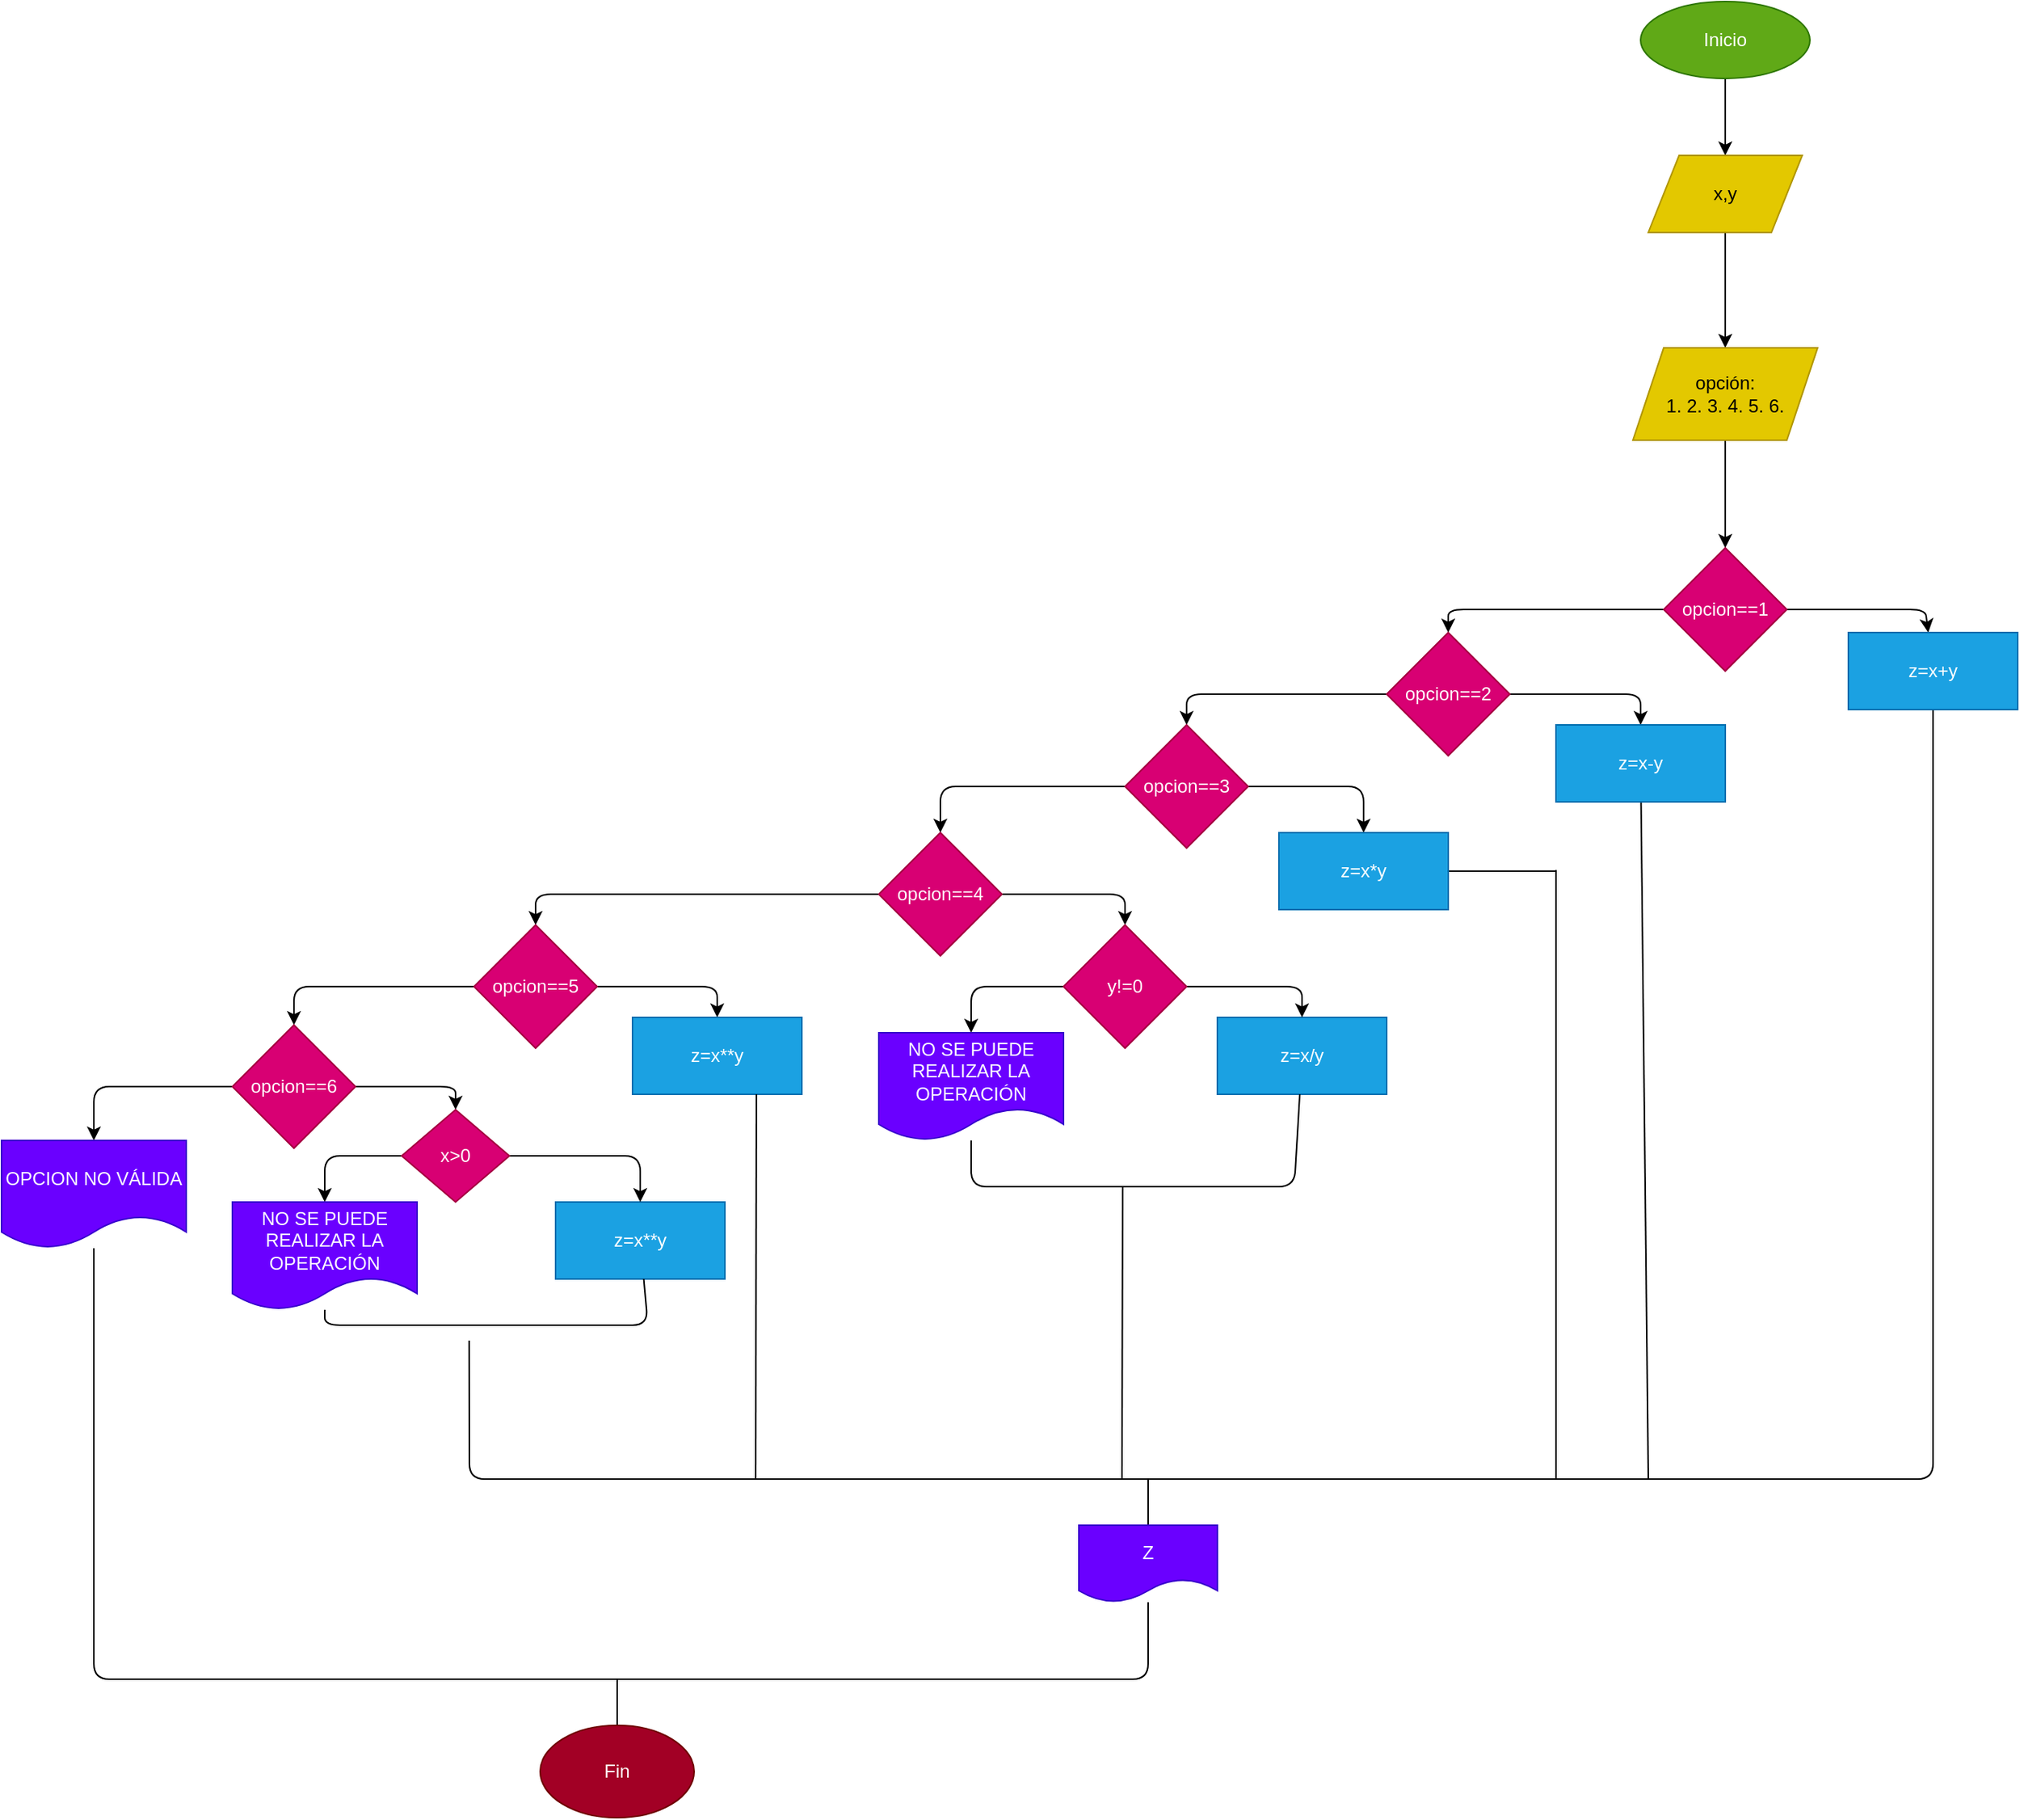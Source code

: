 <mxfile>
    <diagram id="HI9yqj2q3TtjOQRDOTgp" name="Página-1">
        <mxGraphModel dx="1767" dy="682" grid="1" gridSize="10" guides="1" tooltips="1" connect="1" arrows="1" fold="1" page="1" pageScale="1" pageWidth="827" pageHeight="1169" math="0" shadow="0">
            <root>
                <mxCell id="0"/>
                <mxCell id="1" parent="0"/>
                <mxCell id="4" value="" style="edgeStyle=none;html=1;" edge="1" parent="1" source="2" target="3">
                    <mxGeometry relative="1" as="geometry"/>
                </mxCell>
                <mxCell id="2" value="Inicio" style="ellipse;whiteSpace=wrap;html=1;fillColor=#60a917;fontColor=#ffffff;strokeColor=#2D7600;" vertex="1" parent="1">
                    <mxGeometry x="345" y="80" width="110" height="50" as="geometry"/>
                </mxCell>
                <mxCell id="6" value="" style="edgeStyle=none;html=1;" edge="1" parent="1" source="3" target="5">
                    <mxGeometry relative="1" as="geometry"/>
                </mxCell>
                <mxCell id="3" value="x,y" style="shape=parallelogram;perimeter=parallelogramPerimeter;whiteSpace=wrap;html=1;fixedSize=1;fillColor=#e3c800;strokeColor=#B09500;fontColor=#000000;" vertex="1" parent="1">
                    <mxGeometry x="350" y="180" width="100" height="50" as="geometry"/>
                </mxCell>
                <mxCell id="8" value="" style="edgeStyle=none;html=1;" edge="1" parent="1" source="5" target="7">
                    <mxGeometry relative="1" as="geometry"/>
                </mxCell>
                <mxCell id="5" value="opción:&lt;br&gt;1. 2. 3. 4. 5. 6." style="shape=parallelogram;perimeter=parallelogramPerimeter;whiteSpace=wrap;html=1;fixedSize=1;fillColor=#e3c800;strokeColor=#B09500;fontColor=#000000;" vertex="1" parent="1">
                    <mxGeometry x="340" y="305" width="120" height="60" as="geometry"/>
                </mxCell>
                <mxCell id="13" style="edgeStyle=none;html=1;fontColor=none;" edge="1" parent="1" source="7" target="12">
                    <mxGeometry relative="1" as="geometry">
                        <Array as="points">
                            <mxPoint x="530" y="475"/>
                        </Array>
                    </mxGeometry>
                </mxCell>
                <mxCell id="17" style="edgeStyle=none;html=1;fontColor=none;" edge="1" parent="1" source="7" target="16">
                    <mxGeometry relative="1" as="geometry">
                        <Array as="points">
                            <mxPoint x="220" y="475"/>
                        </Array>
                    </mxGeometry>
                </mxCell>
                <mxCell id="7" value="opcion==1" style="rhombus;whiteSpace=wrap;html=1;fillColor=#d80073;strokeColor=#A50040;fontColor=#ffffff;" vertex="1" parent="1">
                    <mxGeometry x="360" y="435" width="80" height="80" as="geometry"/>
                </mxCell>
                <mxCell id="55" style="edgeStyle=none;html=1;fontColor=none;endArrow=none;endFill=0;" edge="1" parent="1" source="12">
                    <mxGeometry relative="1" as="geometry">
                        <mxPoint x="-416.154" y="950.0" as="targetPoint"/>
                        <Array as="points">
                            <mxPoint x="535" y="1040"/>
                            <mxPoint x="60" y="1040"/>
                            <mxPoint x="-416" y="1040"/>
                        </Array>
                    </mxGeometry>
                </mxCell>
                <mxCell id="12" value="z=x+y" style="whiteSpace=wrap;html=1;labelBackgroundColor=none;fontColor=#ffffff;fillColor=#1ba1e2;strokeColor=#006EAF;" vertex="1" parent="1">
                    <mxGeometry x="480" y="490" width="110" height="50" as="geometry"/>
                </mxCell>
                <mxCell id="20" style="edgeStyle=none;html=1;fontColor=none;" edge="1" parent="1" source="16" target="18">
                    <mxGeometry relative="1" as="geometry">
                        <Array as="points">
                            <mxPoint x="345" y="530"/>
                        </Array>
                    </mxGeometry>
                </mxCell>
                <mxCell id="23" style="edgeStyle=none;html=1;fontColor=none;" edge="1" parent="1" source="16" target="21">
                    <mxGeometry relative="1" as="geometry">
                        <Array as="points">
                            <mxPoint x="50" y="530"/>
                        </Array>
                    </mxGeometry>
                </mxCell>
                <mxCell id="16" value="opcion==2" style="rhombus;whiteSpace=wrap;html=1;fillColor=#d80073;strokeColor=#A50040;fontColor=#ffffff;" vertex="1" parent="1">
                    <mxGeometry x="180" y="490" width="80" height="80" as="geometry"/>
                </mxCell>
                <mxCell id="56" style="edgeStyle=none;html=1;fontColor=none;endArrow=none;endFill=0;" edge="1" parent="1" source="18">
                    <mxGeometry relative="1" as="geometry">
                        <mxPoint x="350" y="1040.0" as="targetPoint"/>
                    </mxGeometry>
                </mxCell>
                <mxCell id="18" value="z=x-y" style="whiteSpace=wrap;html=1;labelBackgroundColor=none;fontColor=#ffffff;fillColor=#1ba1e2;strokeColor=#006EAF;" vertex="1" parent="1">
                    <mxGeometry x="290" y="550" width="110" height="50" as="geometry"/>
                </mxCell>
                <mxCell id="25" style="edgeStyle=none;html=1;fontColor=none;" edge="1" parent="1" source="21" target="22">
                    <mxGeometry relative="1" as="geometry">
                        <Array as="points">
                            <mxPoint x="165" y="590"/>
                        </Array>
                    </mxGeometry>
                </mxCell>
                <mxCell id="29" style="edgeStyle=none;html=1;fontColor=none;" edge="1" parent="1" source="21" target="26">
                    <mxGeometry relative="1" as="geometry">
                        <Array as="points">
                            <mxPoint x="-110" y="590"/>
                        </Array>
                    </mxGeometry>
                </mxCell>
                <mxCell id="21" value="opcion==3" style="rhombus;whiteSpace=wrap;html=1;fillColor=#d80073;strokeColor=#A50040;fontColor=#ffffff;" vertex="1" parent="1">
                    <mxGeometry x="10" y="550" width="80" height="80" as="geometry"/>
                </mxCell>
                <mxCell id="58" style="edgeStyle=none;html=1;fontColor=none;endArrow=none;endFill=0;" edge="1" parent="1" source="22">
                    <mxGeometry relative="1" as="geometry">
                        <mxPoint x="290" y="645" as="targetPoint"/>
                    </mxGeometry>
                </mxCell>
                <mxCell id="22" value="z=x*y" style="whiteSpace=wrap;html=1;labelBackgroundColor=none;fontColor=#ffffff;fillColor=#1ba1e2;strokeColor=#006EAF;" vertex="1" parent="1">
                    <mxGeometry x="110" y="620" width="110" height="50" as="geometry"/>
                </mxCell>
                <mxCell id="30" style="edgeStyle=none;html=1;fontColor=none;" edge="1" parent="1" source="26" target="28">
                    <mxGeometry relative="1" as="geometry">
                        <Array as="points">
                            <mxPoint x="10" y="660"/>
                        </Array>
                    </mxGeometry>
                </mxCell>
                <mxCell id="37" style="edgeStyle=none;html=1;fontColor=none;" edge="1" parent="1" source="26" target="35">
                    <mxGeometry relative="1" as="geometry">
                        <Array as="points">
                            <mxPoint x="-373" y="660"/>
                        </Array>
                    </mxGeometry>
                </mxCell>
                <mxCell id="26" value="opcion==4" style="rhombus;whiteSpace=wrap;html=1;fillColor=#d80073;strokeColor=#A50040;fontColor=#ffffff;" vertex="1" parent="1">
                    <mxGeometry x="-150" y="620" width="80" height="80" as="geometry"/>
                </mxCell>
                <mxCell id="27" value="z=x/y" style="whiteSpace=wrap;html=1;labelBackgroundColor=none;fontColor=#ffffff;fillColor=#1ba1e2;strokeColor=#006EAF;" vertex="1" parent="1">
                    <mxGeometry x="70" y="740" width="110" height="50" as="geometry"/>
                </mxCell>
                <mxCell id="31" style="edgeStyle=none;html=1;fontColor=none;" edge="1" parent="1" source="28" target="27">
                    <mxGeometry relative="1" as="geometry">
                        <Array as="points">
                            <mxPoint x="125" y="720"/>
                        </Array>
                    </mxGeometry>
                </mxCell>
                <mxCell id="34" style="edgeStyle=none;html=1;fontColor=none;" edge="1" parent="1" source="28" target="32">
                    <mxGeometry relative="1" as="geometry">
                        <Array as="points">
                            <mxPoint x="-90" y="720"/>
                        </Array>
                    </mxGeometry>
                </mxCell>
                <mxCell id="28" value="y!=0" style="rhombus;whiteSpace=wrap;html=1;fillColor=#d80073;strokeColor=#A50040;fontColor=#ffffff;" vertex="1" parent="1">
                    <mxGeometry x="-30" y="680" width="80" height="80" as="geometry"/>
                </mxCell>
                <mxCell id="54" style="edgeStyle=none;html=1;fontColor=none;endArrow=none;endFill=0;" edge="1" parent="1" source="32" target="27">
                    <mxGeometry relative="1" as="geometry">
                        <Array as="points">
                            <mxPoint x="-90" y="850"/>
                            <mxPoint x="120" y="850"/>
                        </Array>
                    </mxGeometry>
                </mxCell>
                <mxCell id="32" value="NO SE PUEDE REALIZAR LA OPERACIÓN" style="shape=document;whiteSpace=wrap;html=1;boundedLbl=1;labelBackgroundColor=none;fontColor=#ffffff;fillColor=#6a00ff;strokeColor=#3700CC;" vertex="1" parent="1">
                    <mxGeometry x="-150" y="750" width="120" height="70" as="geometry"/>
                </mxCell>
                <mxCell id="38" style="edgeStyle=none;html=1;fontColor=none;" edge="1" parent="1" source="35" target="36">
                    <mxGeometry relative="1" as="geometry">
                        <Array as="points">
                            <mxPoint x="-255" y="720"/>
                        </Array>
                    </mxGeometry>
                </mxCell>
                <mxCell id="41" style="edgeStyle=none;html=1;fontColor=none;" edge="1" parent="1" source="35" target="39">
                    <mxGeometry relative="1" as="geometry">
                        <Array as="points">
                            <mxPoint x="-530" y="720"/>
                        </Array>
                    </mxGeometry>
                </mxCell>
                <mxCell id="35" value="opcion==5" style="rhombus;whiteSpace=wrap;html=1;fillColor=#d80073;strokeColor=#A50040;fontColor=#ffffff;" vertex="1" parent="1">
                    <mxGeometry x="-413" y="680" width="80" height="80" as="geometry"/>
                </mxCell>
                <mxCell id="36" value="z=x**y" style="whiteSpace=wrap;html=1;labelBackgroundColor=none;fontColor=#ffffff;fillColor=#1ba1e2;strokeColor=#006EAF;" vertex="1" parent="1">
                    <mxGeometry x="-310" y="740" width="110" height="50" as="geometry"/>
                </mxCell>
                <mxCell id="44" style="edgeStyle=none;html=1;fontColor=none;" edge="1" parent="1" source="39" target="43">
                    <mxGeometry relative="1" as="geometry">
                        <Array as="points">
                            <mxPoint x="-425" y="785"/>
                        </Array>
                    </mxGeometry>
                </mxCell>
                <mxCell id="50" style="edgeStyle=none;html=1;fontColor=none;" edge="1" parent="1" source="39" target="49">
                    <mxGeometry relative="1" as="geometry">
                        <Array as="points">
                            <mxPoint x="-660" y="785"/>
                        </Array>
                    </mxGeometry>
                </mxCell>
                <mxCell id="39" value="opcion==6" style="rhombus;whiteSpace=wrap;html=1;fillColor=#d80073;strokeColor=#A50040;fontColor=#ffffff;" vertex="1" parent="1">
                    <mxGeometry x="-570" y="745" width="80" height="80" as="geometry"/>
                </mxCell>
                <mxCell id="42" value="z=x**y" style="whiteSpace=wrap;html=1;labelBackgroundColor=none;fontColor=#ffffff;fillColor=#1ba1e2;strokeColor=#006EAF;" vertex="1" parent="1">
                    <mxGeometry x="-360" y="860" width="110" height="50" as="geometry"/>
                </mxCell>
                <mxCell id="45" style="edgeStyle=none;html=1;fontColor=none;" edge="1" parent="1" source="43" target="42">
                    <mxGeometry relative="1" as="geometry">
                        <Array as="points">
                            <mxPoint x="-305" y="830"/>
                        </Array>
                    </mxGeometry>
                </mxCell>
                <mxCell id="47" style="edgeStyle=none;html=1;fontColor=none;" edge="1" parent="1" source="43" target="46">
                    <mxGeometry relative="1" as="geometry">
                        <Array as="points">
                            <mxPoint x="-510" y="830"/>
                        </Array>
                    </mxGeometry>
                </mxCell>
                <mxCell id="43" value="x&amp;gt;0" style="rhombus;whiteSpace=wrap;html=1;fillColor=#d80073;strokeColor=#A50040;fontColor=#ffffff;" vertex="1" parent="1">
                    <mxGeometry x="-460" y="800" width="70" height="60" as="geometry"/>
                </mxCell>
                <mxCell id="53" style="edgeStyle=none;html=1;fontColor=none;endArrow=none;endFill=0;" edge="1" parent="1" source="46" target="42">
                    <mxGeometry relative="1" as="geometry">
                        <Array as="points">
                            <mxPoint x="-510" y="940"/>
                            <mxPoint x="-390" y="940"/>
                            <mxPoint x="-300" y="940"/>
                        </Array>
                    </mxGeometry>
                </mxCell>
                <mxCell id="46" value="NO SE PUEDE REALIZAR LA OPERACIÓN" style="shape=document;whiteSpace=wrap;html=1;boundedLbl=1;labelBackgroundColor=none;fontColor=#ffffff;fillColor=#6a00ff;strokeColor=#3700CC;" vertex="1" parent="1">
                    <mxGeometry x="-570" y="860" width="120" height="70" as="geometry"/>
                </mxCell>
                <mxCell id="65" style="edgeStyle=none;html=1;fontColor=none;endArrow=none;endFill=0;" edge="1" parent="1" source="49" target="62">
                    <mxGeometry relative="1" as="geometry">
                        <Array as="points">
                            <mxPoint x="-660" y="1170"/>
                            <mxPoint x="-310" y="1170"/>
                            <mxPoint x="25" y="1170"/>
                        </Array>
                    </mxGeometry>
                </mxCell>
                <mxCell id="49" value="OPCION NO VÁLIDA" style="shape=document;whiteSpace=wrap;html=1;boundedLbl=1;labelBackgroundColor=none;fontColor=#ffffff;fillColor=#6a00ff;strokeColor=#3700CC;" vertex="1" parent="1">
                    <mxGeometry x="-720" y="820" width="120" height="70" as="geometry"/>
                </mxCell>
                <mxCell id="59" style="edgeStyle=none;html=1;fontColor=none;endArrow=none;endFill=0;" edge="1" parent="1">
                    <mxGeometry relative="1" as="geometry">
                        <mxPoint x="290" y="1040" as="targetPoint"/>
                        <mxPoint x="290" y="644.23" as="sourcePoint"/>
                    </mxGeometry>
                </mxCell>
                <mxCell id="60" style="edgeStyle=none;html=1;fontColor=none;endArrow=none;endFill=0;" edge="1" parent="1">
                    <mxGeometry relative="1" as="geometry">
                        <mxPoint x="8" y="1040" as="targetPoint"/>
                        <mxPoint x="8.46" y="850" as="sourcePoint"/>
                    </mxGeometry>
                </mxCell>
                <mxCell id="61" style="edgeStyle=none;html=1;fontColor=none;endArrow=none;endFill=0;" edge="1" parent="1">
                    <mxGeometry relative="1" as="geometry">
                        <mxPoint x="-230" y="1040" as="targetPoint"/>
                        <mxPoint x="-229.54" y="790" as="sourcePoint"/>
                    </mxGeometry>
                </mxCell>
                <mxCell id="63" style="edgeStyle=none;html=1;fontColor=none;endArrow=none;endFill=0;" edge="1" parent="1" source="62">
                    <mxGeometry relative="1" as="geometry">
                        <mxPoint x="25" y="1040" as="targetPoint"/>
                    </mxGeometry>
                </mxCell>
                <mxCell id="62" value="Z" style="shape=document;whiteSpace=wrap;html=1;boundedLbl=1;labelBackgroundColor=none;fontColor=#ffffff;fillColor=#6a00ff;strokeColor=#3700CC;" vertex="1" parent="1">
                    <mxGeometry x="-20" y="1070" width="90" height="50" as="geometry"/>
                </mxCell>
                <mxCell id="66" style="edgeStyle=none;html=1;fontColor=none;endArrow=none;endFill=0;" edge="1" parent="1" source="64">
                    <mxGeometry relative="1" as="geometry">
                        <mxPoint x="-320" y="1170" as="targetPoint"/>
                    </mxGeometry>
                </mxCell>
                <mxCell id="64" value="Fin" style="ellipse;whiteSpace=wrap;html=1;labelBackgroundColor=none;fontColor=#ffffff;fillColor=#a20025;strokeColor=#6F0000;" vertex="1" parent="1">
                    <mxGeometry x="-370" y="1200" width="100" height="60" as="geometry"/>
                </mxCell>
            </root>
        </mxGraphModel>
    </diagram>
</mxfile>